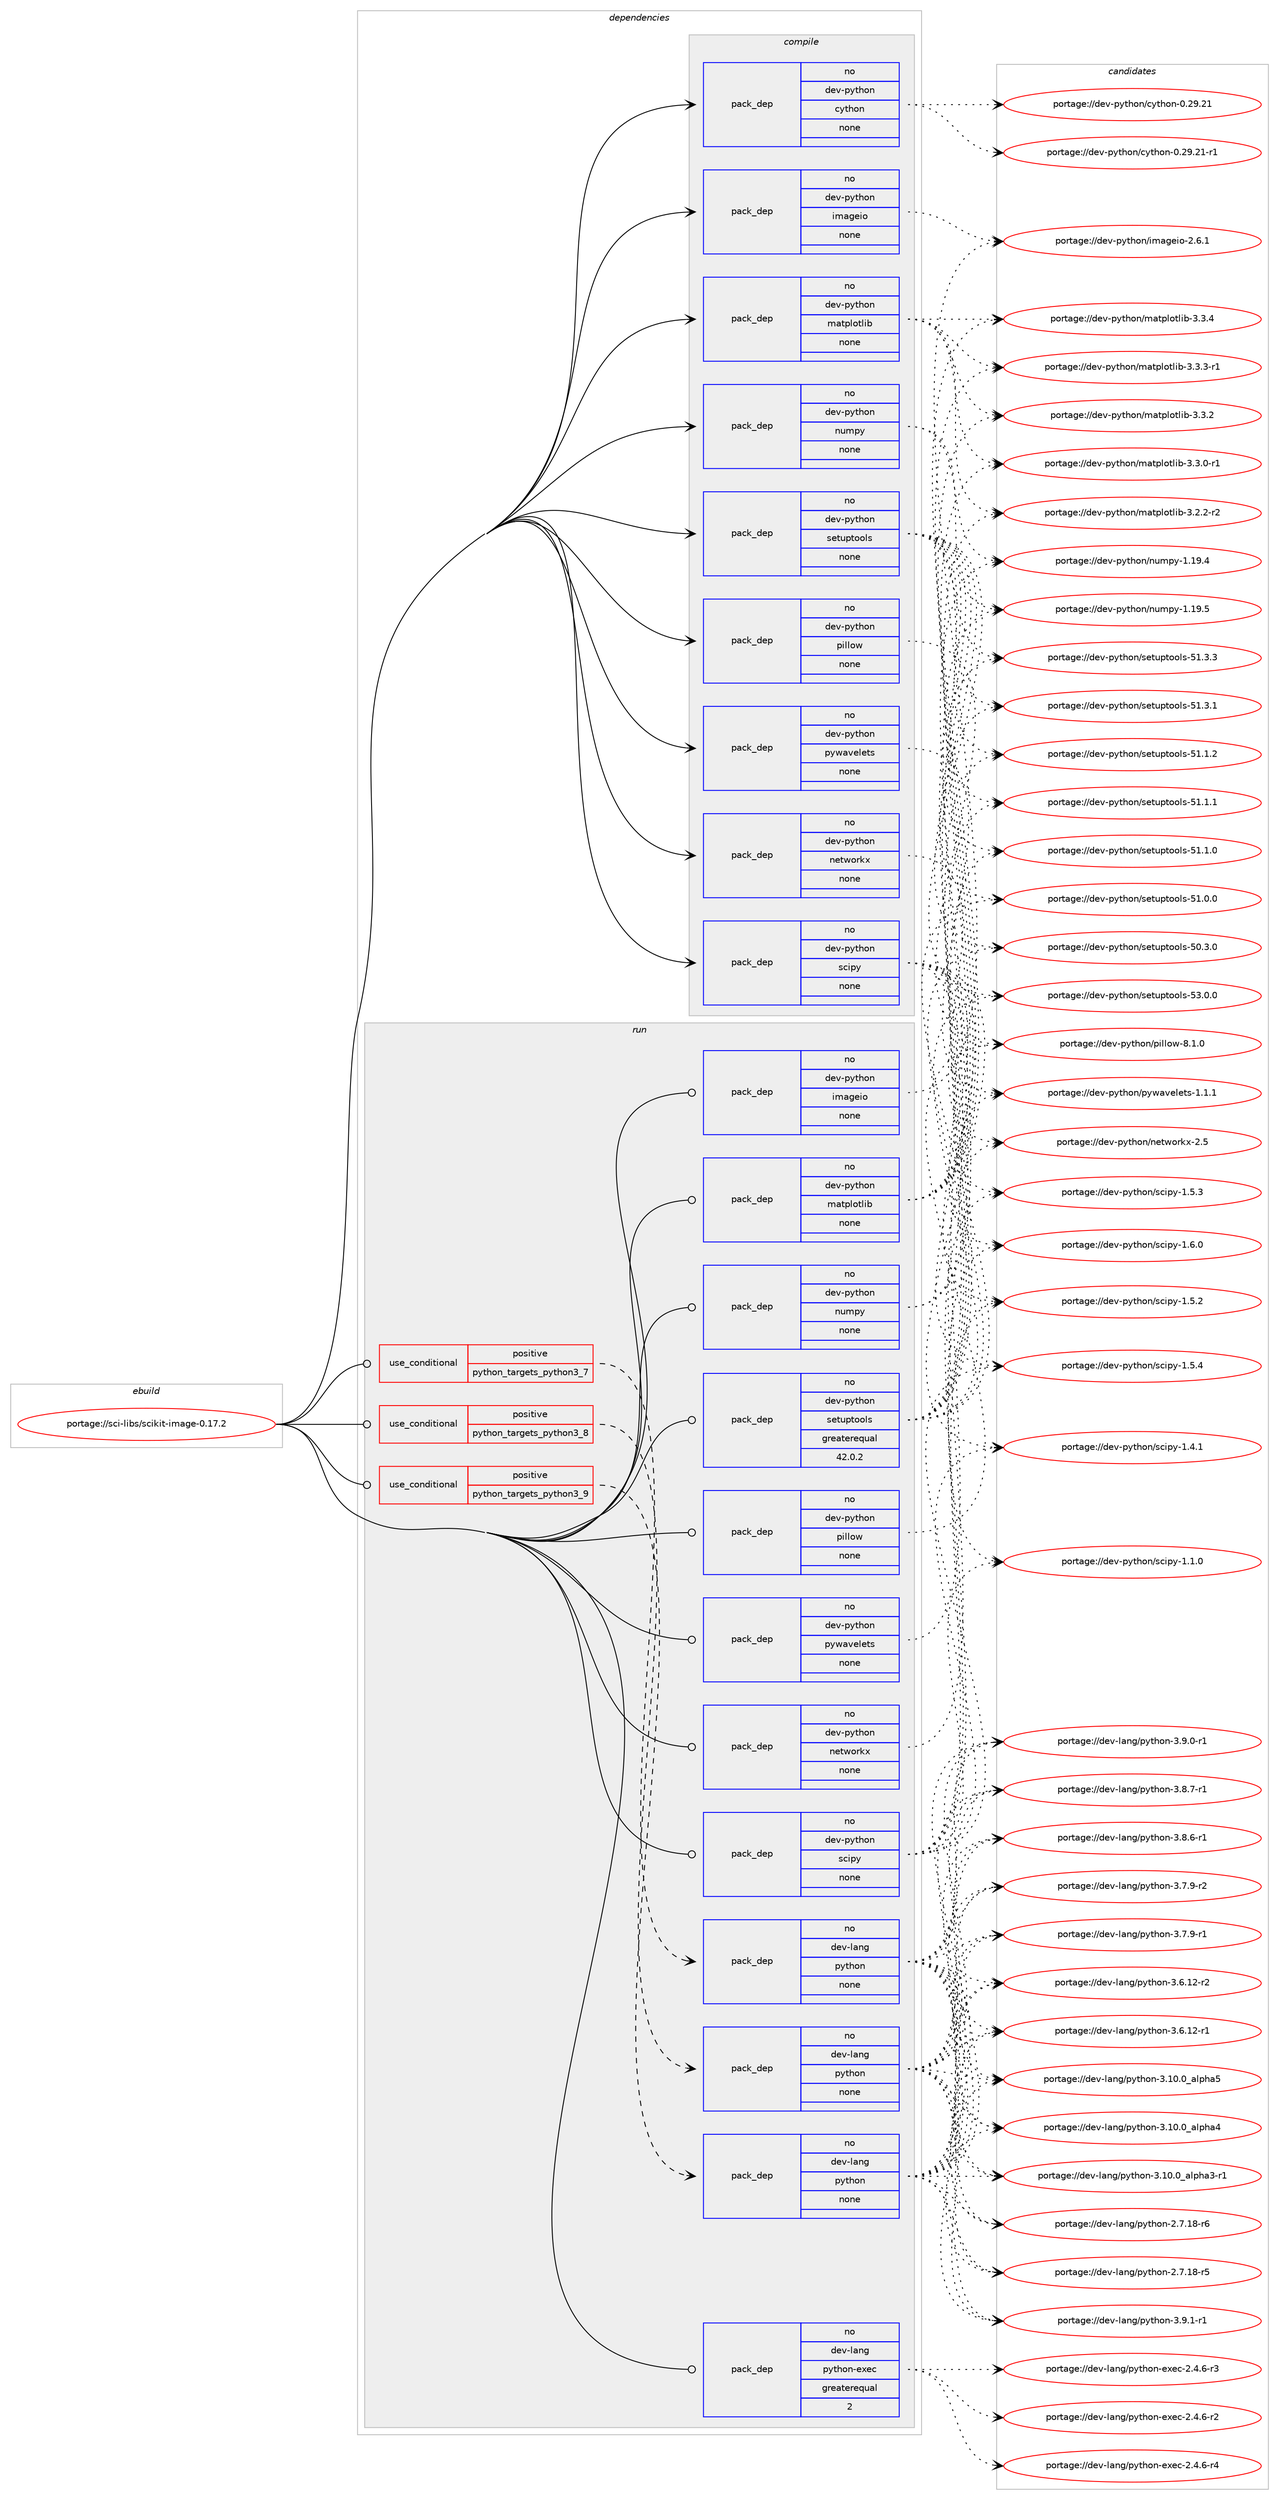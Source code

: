 digraph prolog {

# *************
# Graph options
# *************

newrank=true;
concentrate=true;
compound=true;
graph [rankdir=LR,fontname=Helvetica,fontsize=10,ranksep=1.5];#, ranksep=2.5, nodesep=0.2];
edge  [arrowhead=vee];
node  [fontname=Helvetica,fontsize=10];

# **********
# The ebuild
# **********

subgraph cluster_leftcol {
color=gray;
rank=same;
label=<<i>ebuild</i>>;
id [label="portage://sci-libs/scikit-image-0.17.2", color=red, width=4, href="../sci-libs/scikit-image-0.17.2.svg"];
}

# ****************
# The dependencies
# ****************

subgraph cluster_midcol {
color=gray;
label=<<i>dependencies</i>>;
subgraph cluster_compile {
fillcolor="#eeeeee";
style=filled;
label=<<i>compile</i>>;
subgraph pack11317 {
dependency16457 [label=<<TABLE BORDER="0" CELLBORDER="1" CELLSPACING="0" CELLPADDING="4" WIDTH="220"><TR><TD ROWSPAN="6" CELLPADDING="30">pack_dep</TD></TR><TR><TD WIDTH="110">no</TD></TR><TR><TD>dev-python</TD></TR><TR><TD>cython</TD></TR><TR><TD>none</TD></TR><TR><TD></TD></TR></TABLE>>, shape=none, color=blue];
}
id:e -> dependency16457:w [weight=20,style="solid",arrowhead="vee"];
subgraph pack11318 {
dependency16458 [label=<<TABLE BORDER="0" CELLBORDER="1" CELLSPACING="0" CELLPADDING="4" WIDTH="220"><TR><TD ROWSPAN="6" CELLPADDING="30">pack_dep</TD></TR><TR><TD WIDTH="110">no</TD></TR><TR><TD>dev-python</TD></TR><TR><TD>imageio</TD></TR><TR><TD>none</TD></TR><TR><TD></TD></TR></TABLE>>, shape=none, color=blue];
}
id:e -> dependency16458:w [weight=20,style="solid",arrowhead="vee"];
subgraph pack11319 {
dependency16459 [label=<<TABLE BORDER="0" CELLBORDER="1" CELLSPACING="0" CELLPADDING="4" WIDTH="220"><TR><TD ROWSPAN="6" CELLPADDING="30">pack_dep</TD></TR><TR><TD WIDTH="110">no</TD></TR><TR><TD>dev-python</TD></TR><TR><TD>matplotlib</TD></TR><TR><TD>none</TD></TR><TR><TD></TD></TR></TABLE>>, shape=none, color=blue];
}
id:e -> dependency16459:w [weight=20,style="solid",arrowhead="vee"];
subgraph pack11320 {
dependency16460 [label=<<TABLE BORDER="0" CELLBORDER="1" CELLSPACING="0" CELLPADDING="4" WIDTH="220"><TR><TD ROWSPAN="6" CELLPADDING="30">pack_dep</TD></TR><TR><TD WIDTH="110">no</TD></TR><TR><TD>dev-python</TD></TR><TR><TD>networkx</TD></TR><TR><TD>none</TD></TR><TR><TD></TD></TR></TABLE>>, shape=none, color=blue];
}
id:e -> dependency16460:w [weight=20,style="solid",arrowhead="vee"];
subgraph pack11321 {
dependency16461 [label=<<TABLE BORDER="0" CELLBORDER="1" CELLSPACING="0" CELLPADDING="4" WIDTH="220"><TR><TD ROWSPAN="6" CELLPADDING="30">pack_dep</TD></TR><TR><TD WIDTH="110">no</TD></TR><TR><TD>dev-python</TD></TR><TR><TD>numpy</TD></TR><TR><TD>none</TD></TR><TR><TD></TD></TR></TABLE>>, shape=none, color=blue];
}
id:e -> dependency16461:w [weight=20,style="solid",arrowhead="vee"];
subgraph pack11322 {
dependency16462 [label=<<TABLE BORDER="0" CELLBORDER="1" CELLSPACING="0" CELLPADDING="4" WIDTH="220"><TR><TD ROWSPAN="6" CELLPADDING="30">pack_dep</TD></TR><TR><TD WIDTH="110">no</TD></TR><TR><TD>dev-python</TD></TR><TR><TD>pillow</TD></TR><TR><TD>none</TD></TR><TR><TD></TD></TR></TABLE>>, shape=none, color=blue];
}
id:e -> dependency16462:w [weight=20,style="solid",arrowhead="vee"];
subgraph pack11323 {
dependency16463 [label=<<TABLE BORDER="0" CELLBORDER="1" CELLSPACING="0" CELLPADDING="4" WIDTH="220"><TR><TD ROWSPAN="6" CELLPADDING="30">pack_dep</TD></TR><TR><TD WIDTH="110">no</TD></TR><TR><TD>dev-python</TD></TR><TR><TD>pywavelets</TD></TR><TR><TD>none</TD></TR><TR><TD></TD></TR></TABLE>>, shape=none, color=blue];
}
id:e -> dependency16463:w [weight=20,style="solid",arrowhead="vee"];
subgraph pack11324 {
dependency16464 [label=<<TABLE BORDER="0" CELLBORDER="1" CELLSPACING="0" CELLPADDING="4" WIDTH="220"><TR><TD ROWSPAN="6" CELLPADDING="30">pack_dep</TD></TR><TR><TD WIDTH="110">no</TD></TR><TR><TD>dev-python</TD></TR><TR><TD>scipy</TD></TR><TR><TD>none</TD></TR><TR><TD></TD></TR></TABLE>>, shape=none, color=blue];
}
id:e -> dependency16464:w [weight=20,style="solid",arrowhead="vee"];
subgraph pack11325 {
dependency16465 [label=<<TABLE BORDER="0" CELLBORDER="1" CELLSPACING="0" CELLPADDING="4" WIDTH="220"><TR><TD ROWSPAN="6" CELLPADDING="30">pack_dep</TD></TR><TR><TD WIDTH="110">no</TD></TR><TR><TD>dev-python</TD></TR><TR><TD>setuptools</TD></TR><TR><TD>none</TD></TR><TR><TD></TD></TR></TABLE>>, shape=none, color=blue];
}
id:e -> dependency16465:w [weight=20,style="solid",arrowhead="vee"];
}
subgraph cluster_compileandrun {
fillcolor="#eeeeee";
style=filled;
label=<<i>compile and run</i>>;
}
subgraph cluster_run {
fillcolor="#eeeeee";
style=filled;
label=<<i>run</i>>;
subgraph cond5007 {
dependency16466 [label=<<TABLE BORDER="0" CELLBORDER="1" CELLSPACING="0" CELLPADDING="4"><TR><TD ROWSPAN="3" CELLPADDING="10">use_conditional</TD></TR><TR><TD>positive</TD></TR><TR><TD>python_targets_python3_7</TD></TR></TABLE>>, shape=none, color=red];
subgraph pack11326 {
dependency16467 [label=<<TABLE BORDER="0" CELLBORDER="1" CELLSPACING="0" CELLPADDING="4" WIDTH="220"><TR><TD ROWSPAN="6" CELLPADDING="30">pack_dep</TD></TR><TR><TD WIDTH="110">no</TD></TR><TR><TD>dev-lang</TD></TR><TR><TD>python</TD></TR><TR><TD>none</TD></TR><TR><TD></TD></TR></TABLE>>, shape=none, color=blue];
}
dependency16466:e -> dependency16467:w [weight=20,style="dashed",arrowhead="vee"];
}
id:e -> dependency16466:w [weight=20,style="solid",arrowhead="odot"];
subgraph cond5008 {
dependency16468 [label=<<TABLE BORDER="0" CELLBORDER="1" CELLSPACING="0" CELLPADDING="4"><TR><TD ROWSPAN="3" CELLPADDING="10">use_conditional</TD></TR><TR><TD>positive</TD></TR><TR><TD>python_targets_python3_8</TD></TR></TABLE>>, shape=none, color=red];
subgraph pack11327 {
dependency16469 [label=<<TABLE BORDER="0" CELLBORDER="1" CELLSPACING="0" CELLPADDING="4" WIDTH="220"><TR><TD ROWSPAN="6" CELLPADDING="30">pack_dep</TD></TR><TR><TD WIDTH="110">no</TD></TR><TR><TD>dev-lang</TD></TR><TR><TD>python</TD></TR><TR><TD>none</TD></TR><TR><TD></TD></TR></TABLE>>, shape=none, color=blue];
}
dependency16468:e -> dependency16469:w [weight=20,style="dashed",arrowhead="vee"];
}
id:e -> dependency16468:w [weight=20,style="solid",arrowhead="odot"];
subgraph cond5009 {
dependency16470 [label=<<TABLE BORDER="0" CELLBORDER="1" CELLSPACING="0" CELLPADDING="4"><TR><TD ROWSPAN="3" CELLPADDING="10">use_conditional</TD></TR><TR><TD>positive</TD></TR><TR><TD>python_targets_python3_9</TD></TR></TABLE>>, shape=none, color=red];
subgraph pack11328 {
dependency16471 [label=<<TABLE BORDER="0" CELLBORDER="1" CELLSPACING="0" CELLPADDING="4" WIDTH="220"><TR><TD ROWSPAN="6" CELLPADDING="30">pack_dep</TD></TR><TR><TD WIDTH="110">no</TD></TR><TR><TD>dev-lang</TD></TR><TR><TD>python</TD></TR><TR><TD>none</TD></TR><TR><TD></TD></TR></TABLE>>, shape=none, color=blue];
}
dependency16470:e -> dependency16471:w [weight=20,style="dashed",arrowhead="vee"];
}
id:e -> dependency16470:w [weight=20,style="solid",arrowhead="odot"];
subgraph pack11329 {
dependency16472 [label=<<TABLE BORDER="0" CELLBORDER="1" CELLSPACING="0" CELLPADDING="4" WIDTH="220"><TR><TD ROWSPAN="6" CELLPADDING="30">pack_dep</TD></TR><TR><TD WIDTH="110">no</TD></TR><TR><TD>dev-lang</TD></TR><TR><TD>python-exec</TD></TR><TR><TD>greaterequal</TD></TR><TR><TD>2</TD></TR></TABLE>>, shape=none, color=blue];
}
id:e -> dependency16472:w [weight=20,style="solid",arrowhead="odot"];
subgraph pack11330 {
dependency16473 [label=<<TABLE BORDER="0" CELLBORDER="1" CELLSPACING="0" CELLPADDING="4" WIDTH="220"><TR><TD ROWSPAN="6" CELLPADDING="30">pack_dep</TD></TR><TR><TD WIDTH="110">no</TD></TR><TR><TD>dev-python</TD></TR><TR><TD>imageio</TD></TR><TR><TD>none</TD></TR><TR><TD></TD></TR></TABLE>>, shape=none, color=blue];
}
id:e -> dependency16473:w [weight=20,style="solid",arrowhead="odot"];
subgraph pack11331 {
dependency16474 [label=<<TABLE BORDER="0" CELLBORDER="1" CELLSPACING="0" CELLPADDING="4" WIDTH="220"><TR><TD ROWSPAN="6" CELLPADDING="30">pack_dep</TD></TR><TR><TD WIDTH="110">no</TD></TR><TR><TD>dev-python</TD></TR><TR><TD>matplotlib</TD></TR><TR><TD>none</TD></TR><TR><TD></TD></TR></TABLE>>, shape=none, color=blue];
}
id:e -> dependency16474:w [weight=20,style="solid",arrowhead="odot"];
subgraph pack11332 {
dependency16475 [label=<<TABLE BORDER="0" CELLBORDER="1" CELLSPACING="0" CELLPADDING="4" WIDTH="220"><TR><TD ROWSPAN="6" CELLPADDING="30">pack_dep</TD></TR><TR><TD WIDTH="110">no</TD></TR><TR><TD>dev-python</TD></TR><TR><TD>networkx</TD></TR><TR><TD>none</TD></TR><TR><TD></TD></TR></TABLE>>, shape=none, color=blue];
}
id:e -> dependency16475:w [weight=20,style="solid",arrowhead="odot"];
subgraph pack11333 {
dependency16476 [label=<<TABLE BORDER="0" CELLBORDER="1" CELLSPACING="0" CELLPADDING="4" WIDTH="220"><TR><TD ROWSPAN="6" CELLPADDING="30">pack_dep</TD></TR><TR><TD WIDTH="110">no</TD></TR><TR><TD>dev-python</TD></TR><TR><TD>numpy</TD></TR><TR><TD>none</TD></TR><TR><TD></TD></TR></TABLE>>, shape=none, color=blue];
}
id:e -> dependency16476:w [weight=20,style="solid",arrowhead="odot"];
subgraph pack11334 {
dependency16477 [label=<<TABLE BORDER="0" CELLBORDER="1" CELLSPACING="0" CELLPADDING="4" WIDTH="220"><TR><TD ROWSPAN="6" CELLPADDING="30">pack_dep</TD></TR><TR><TD WIDTH="110">no</TD></TR><TR><TD>dev-python</TD></TR><TR><TD>pillow</TD></TR><TR><TD>none</TD></TR><TR><TD></TD></TR></TABLE>>, shape=none, color=blue];
}
id:e -> dependency16477:w [weight=20,style="solid",arrowhead="odot"];
subgraph pack11335 {
dependency16478 [label=<<TABLE BORDER="0" CELLBORDER="1" CELLSPACING="0" CELLPADDING="4" WIDTH="220"><TR><TD ROWSPAN="6" CELLPADDING="30">pack_dep</TD></TR><TR><TD WIDTH="110">no</TD></TR><TR><TD>dev-python</TD></TR><TR><TD>pywavelets</TD></TR><TR><TD>none</TD></TR><TR><TD></TD></TR></TABLE>>, shape=none, color=blue];
}
id:e -> dependency16478:w [weight=20,style="solid",arrowhead="odot"];
subgraph pack11336 {
dependency16479 [label=<<TABLE BORDER="0" CELLBORDER="1" CELLSPACING="0" CELLPADDING="4" WIDTH="220"><TR><TD ROWSPAN="6" CELLPADDING="30">pack_dep</TD></TR><TR><TD WIDTH="110">no</TD></TR><TR><TD>dev-python</TD></TR><TR><TD>scipy</TD></TR><TR><TD>none</TD></TR><TR><TD></TD></TR></TABLE>>, shape=none, color=blue];
}
id:e -> dependency16479:w [weight=20,style="solid",arrowhead="odot"];
subgraph pack11337 {
dependency16480 [label=<<TABLE BORDER="0" CELLBORDER="1" CELLSPACING="0" CELLPADDING="4" WIDTH="220"><TR><TD ROWSPAN="6" CELLPADDING="30">pack_dep</TD></TR><TR><TD WIDTH="110">no</TD></TR><TR><TD>dev-python</TD></TR><TR><TD>setuptools</TD></TR><TR><TD>greaterequal</TD></TR><TR><TD>42.0.2</TD></TR></TABLE>>, shape=none, color=blue];
}
id:e -> dependency16480:w [weight=20,style="solid",arrowhead="odot"];
}
}

# **************
# The candidates
# **************

subgraph cluster_choices {
rank=same;
color=gray;
label=<<i>candidates</i>>;

subgraph choice11317 {
color=black;
nodesep=1;
choice10010111845112121116104111110479912111610411111045484650574650494511449 [label="portage://dev-python/cython-0.29.21-r1", color=red, width=4,href="../dev-python/cython-0.29.21-r1.svg"];
choice1001011184511212111610411111047991211161041111104548465057465049 [label="portage://dev-python/cython-0.29.21", color=red, width=4,href="../dev-python/cython-0.29.21.svg"];
dependency16457:e -> choice10010111845112121116104111110479912111610411111045484650574650494511449:w [style=dotted,weight="100"];
dependency16457:e -> choice1001011184511212111610411111047991211161041111104548465057465049:w [style=dotted,weight="100"];
}
subgraph choice11318 {
color=black;
nodesep=1;
choice100101118451121211161041111104710510997103101105111455046544649 [label="portage://dev-python/imageio-2.6.1", color=red, width=4,href="../dev-python/imageio-2.6.1.svg"];
dependency16458:e -> choice100101118451121211161041111104710510997103101105111455046544649:w [style=dotted,weight="100"];
}
subgraph choice11319 {
color=black;
nodesep=1;
choice10010111845112121116104111110471099711611210811111610810598455146514652 [label="portage://dev-python/matplotlib-3.3.4", color=red, width=4,href="../dev-python/matplotlib-3.3.4.svg"];
choice100101118451121211161041111104710997116112108111116108105984551465146514511449 [label="portage://dev-python/matplotlib-3.3.3-r1", color=red, width=4,href="../dev-python/matplotlib-3.3.3-r1.svg"];
choice10010111845112121116104111110471099711611210811111610810598455146514650 [label="portage://dev-python/matplotlib-3.3.2", color=red, width=4,href="../dev-python/matplotlib-3.3.2.svg"];
choice100101118451121211161041111104710997116112108111116108105984551465146484511449 [label="portage://dev-python/matplotlib-3.3.0-r1", color=red, width=4,href="../dev-python/matplotlib-3.3.0-r1.svg"];
choice100101118451121211161041111104710997116112108111116108105984551465046504511450 [label="portage://dev-python/matplotlib-3.2.2-r2", color=red, width=4,href="../dev-python/matplotlib-3.2.2-r2.svg"];
dependency16459:e -> choice10010111845112121116104111110471099711611210811111610810598455146514652:w [style=dotted,weight="100"];
dependency16459:e -> choice100101118451121211161041111104710997116112108111116108105984551465146514511449:w [style=dotted,weight="100"];
dependency16459:e -> choice10010111845112121116104111110471099711611210811111610810598455146514650:w [style=dotted,weight="100"];
dependency16459:e -> choice100101118451121211161041111104710997116112108111116108105984551465146484511449:w [style=dotted,weight="100"];
dependency16459:e -> choice100101118451121211161041111104710997116112108111116108105984551465046504511450:w [style=dotted,weight="100"];
}
subgraph choice11320 {
color=black;
nodesep=1;
choice100101118451121211161041111104711010111611911111410712045504653 [label="portage://dev-python/networkx-2.5", color=red, width=4,href="../dev-python/networkx-2.5.svg"];
dependency16460:e -> choice100101118451121211161041111104711010111611911111410712045504653:w [style=dotted,weight="100"];
}
subgraph choice11321 {
color=black;
nodesep=1;
choice100101118451121211161041111104711011710911212145494649574653 [label="portage://dev-python/numpy-1.19.5", color=red, width=4,href="../dev-python/numpy-1.19.5.svg"];
choice100101118451121211161041111104711011710911212145494649574652 [label="portage://dev-python/numpy-1.19.4", color=red, width=4,href="../dev-python/numpy-1.19.4.svg"];
dependency16461:e -> choice100101118451121211161041111104711011710911212145494649574653:w [style=dotted,weight="100"];
dependency16461:e -> choice100101118451121211161041111104711011710911212145494649574652:w [style=dotted,weight="100"];
}
subgraph choice11322 {
color=black;
nodesep=1;
choice1001011184511212111610411111047112105108108111119455646494648 [label="portage://dev-python/pillow-8.1.0", color=red, width=4,href="../dev-python/pillow-8.1.0.svg"];
dependency16462:e -> choice1001011184511212111610411111047112105108108111119455646494648:w [style=dotted,weight="100"];
}
subgraph choice11323 {
color=black;
nodesep=1;
choice100101118451121211161041111104711212111997118101108101116115454946494649 [label="portage://dev-python/pywavelets-1.1.1", color=red, width=4,href="../dev-python/pywavelets-1.1.1.svg"];
dependency16463:e -> choice100101118451121211161041111104711212111997118101108101116115454946494649:w [style=dotted,weight="100"];
}
subgraph choice11324 {
color=black;
nodesep=1;
choice100101118451121211161041111104711599105112121454946544648 [label="portage://dev-python/scipy-1.6.0", color=red, width=4,href="../dev-python/scipy-1.6.0.svg"];
choice100101118451121211161041111104711599105112121454946534652 [label="portage://dev-python/scipy-1.5.4", color=red, width=4,href="../dev-python/scipy-1.5.4.svg"];
choice100101118451121211161041111104711599105112121454946534651 [label="portage://dev-python/scipy-1.5.3", color=red, width=4,href="../dev-python/scipy-1.5.3.svg"];
choice100101118451121211161041111104711599105112121454946534650 [label="portage://dev-python/scipy-1.5.2", color=red, width=4,href="../dev-python/scipy-1.5.2.svg"];
choice100101118451121211161041111104711599105112121454946524649 [label="portage://dev-python/scipy-1.4.1", color=red, width=4,href="../dev-python/scipy-1.4.1.svg"];
choice100101118451121211161041111104711599105112121454946494648 [label="portage://dev-python/scipy-1.1.0", color=red, width=4,href="../dev-python/scipy-1.1.0.svg"];
dependency16464:e -> choice100101118451121211161041111104711599105112121454946544648:w [style=dotted,weight="100"];
dependency16464:e -> choice100101118451121211161041111104711599105112121454946534652:w [style=dotted,weight="100"];
dependency16464:e -> choice100101118451121211161041111104711599105112121454946534651:w [style=dotted,weight="100"];
dependency16464:e -> choice100101118451121211161041111104711599105112121454946534650:w [style=dotted,weight="100"];
dependency16464:e -> choice100101118451121211161041111104711599105112121454946524649:w [style=dotted,weight="100"];
dependency16464:e -> choice100101118451121211161041111104711599105112121454946494648:w [style=dotted,weight="100"];
}
subgraph choice11325 {
color=black;
nodesep=1;
choice100101118451121211161041111104711510111611711211611111110811545535146484648 [label="portage://dev-python/setuptools-53.0.0", color=red, width=4,href="../dev-python/setuptools-53.0.0.svg"];
choice100101118451121211161041111104711510111611711211611111110811545534946514651 [label="portage://dev-python/setuptools-51.3.3", color=red, width=4,href="../dev-python/setuptools-51.3.3.svg"];
choice100101118451121211161041111104711510111611711211611111110811545534946514649 [label="portage://dev-python/setuptools-51.3.1", color=red, width=4,href="../dev-python/setuptools-51.3.1.svg"];
choice100101118451121211161041111104711510111611711211611111110811545534946494650 [label="portage://dev-python/setuptools-51.1.2", color=red, width=4,href="../dev-python/setuptools-51.1.2.svg"];
choice100101118451121211161041111104711510111611711211611111110811545534946494649 [label="portage://dev-python/setuptools-51.1.1", color=red, width=4,href="../dev-python/setuptools-51.1.1.svg"];
choice100101118451121211161041111104711510111611711211611111110811545534946494648 [label="portage://dev-python/setuptools-51.1.0", color=red, width=4,href="../dev-python/setuptools-51.1.0.svg"];
choice100101118451121211161041111104711510111611711211611111110811545534946484648 [label="portage://dev-python/setuptools-51.0.0", color=red, width=4,href="../dev-python/setuptools-51.0.0.svg"];
choice100101118451121211161041111104711510111611711211611111110811545534846514648 [label="portage://dev-python/setuptools-50.3.0", color=red, width=4,href="../dev-python/setuptools-50.3.0.svg"];
dependency16465:e -> choice100101118451121211161041111104711510111611711211611111110811545535146484648:w [style=dotted,weight="100"];
dependency16465:e -> choice100101118451121211161041111104711510111611711211611111110811545534946514651:w [style=dotted,weight="100"];
dependency16465:e -> choice100101118451121211161041111104711510111611711211611111110811545534946514649:w [style=dotted,weight="100"];
dependency16465:e -> choice100101118451121211161041111104711510111611711211611111110811545534946494650:w [style=dotted,weight="100"];
dependency16465:e -> choice100101118451121211161041111104711510111611711211611111110811545534946494649:w [style=dotted,weight="100"];
dependency16465:e -> choice100101118451121211161041111104711510111611711211611111110811545534946494648:w [style=dotted,weight="100"];
dependency16465:e -> choice100101118451121211161041111104711510111611711211611111110811545534946484648:w [style=dotted,weight="100"];
dependency16465:e -> choice100101118451121211161041111104711510111611711211611111110811545534846514648:w [style=dotted,weight="100"];
}
subgraph choice11326 {
color=black;
nodesep=1;
choice1001011184510897110103471121211161041111104551465746494511449 [label="portage://dev-lang/python-3.9.1-r1", color=red, width=4,href="../dev-lang/python-3.9.1-r1.svg"];
choice1001011184510897110103471121211161041111104551465746484511449 [label="portage://dev-lang/python-3.9.0-r1", color=red, width=4,href="../dev-lang/python-3.9.0-r1.svg"];
choice1001011184510897110103471121211161041111104551465646554511449 [label="portage://dev-lang/python-3.8.7-r1", color=red, width=4,href="../dev-lang/python-3.8.7-r1.svg"];
choice1001011184510897110103471121211161041111104551465646544511449 [label="portage://dev-lang/python-3.8.6-r1", color=red, width=4,href="../dev-lang/python-3.8.6-r1.svg"];
choice1001011184510897110103471121211161041111104551465546574511450 [label="portage://dev-lang/python-3.7.9-r2", color=red, width=4,href="../dev-lang/python-3.7.9-r2.svg"];
choice1001011184510897110103471121211161041111104551465546574511449 [label="portage://dev-lang/python-3.7.9-r1", color=red, width=4,href="../dev-lang/python-3.7.9-r1.svg"];
choice100101118451089711010347112121116104111110455146544649504511450 [label="portage://dev-lang/python-3.6.12-r2", color=red, width=4,href="../dev-lang/python-3.6.12-r2.svg"];
choice100101118451089711010347112121116104111110455146544649504511449 [label="portage://dev-lang/python-3.6.12-r1", color=red, width=4,href="../dev-lang/python-3.6.12-r1.svg"];
choice1001011184510897110103471121211161041111104551464948464895971081121049753 [label="portage://dev-lang/python-3.10.0_alpha5", color=red, width=4,href="../dev-lang/python-3.10.0_alpha5.svg"];
choice1001011184510897110103471121211161041111104551464948464895971081121049752 [label="portage://dev-lang/python-3.10.0_alpha4", color=red, width=4,href="../dev-lang/python-3.10.0_alpha4.svg"];
choice10010111845108971101034711212111610411111045514649484648959710811210497514511449 [label="portage://dev-lang/python-3.10.0_alpha3-r1", color=red, width=4,href="../dev-lang/python-3.10.0_alpha3-r1.svg"];
choice100101118451089711010347112121116104111110455046554649564511454 [label="portage://dev-lang/python-2.7.18-r6", color=red, width=4,href="../dev-lang/python-2.7.18-r6.svg"];
choice100101118451089711010347112121116104111110455046554649564511453 [label="portage://dev-lang/python-2.7.18-r5", color=red, width=4,href="../dev-lang/python-2.7.18-r5.svg"];
dependency16467:e -> choice1001011184510897110103471121211161041111104551465746494511449:w [style=dotted,weight="100"];
dependency16467:e -> choice1001011184510897110103471121211161041111104551465746484511449:w [style=dotted,weight="100"];
dependency16467:e -> choice1001011184510897110103471121211161041111104551465646554511449:w [style=dotted,weight="100"];
dependency16467:e -> choice1001011184510897110103471121211161041111104551465646544511449:w [style=dotted,weight="100"];
dependency16467:e -> choice1001011184510897110103471121211161041111104551465546574511450:w [style=dotted,weight="100"];
dependency16467:e -> choice1001011184510897110103471121211161041111104551465546574511449:w [style=dotted,weight="100"];
dependency16467:e -> choice100101118451089711010347112121116104111110455146544649504511450:w [style=dotted,weight="100"];
dependency16467:e -> choice100101118451089711010347112121116104111110455146544649504511449:w [style=dotted,weight="100"];
dependency16467:e -> choice1001011184510897110103471121211161041111104551464948464895971081121049753:w [style=dotted,weight="100"];
dependency16467:e -> choice1001011184510897110103471121211161041111104551464948464895971081121049752:w [style=dotted,weight="100"];
dependency16467:e -> choice10010111845108971101034711212111610411111045514649484648959710811210497514511449:w [style=dotted,weight="100"];
dependency16467:e -> choice100101118451089711010347112121116104111110455046554649564511454:w [style=dotted,weight="100"];
dependency16467:e -> choice100101118451089711010347112121116104111110455046554649564511453:w [style=dotted,weight="100"];
}
subgraph choice11327 {
color=black;
nodesep=1;
choice1001011184510897110103471121211161041111104551465746494511449 [label="portage://dev-lang/python-3.9.1-r1", color=red, width=4,href="../dev-lang/python-3.9.1-r1.svg"];
choice1001011184510897110103471121211161041111104551465746484511449 [label="portage://dev-lang/python-3.9.0-r1", color=red, width=4,href="../dev-lang/python-3.9.0-r1.svg"];
choice1001011184510897110103471121211161041111104551465646554511449 [label="portage://dev-lang/python-3.8.7-r1", color=red, width=4,href="../dev-lang/python-3.8.7-r1.svg"];
choice1001011184510897110103471121211161041111104551465646544511449 [label="portage://dev-lang/python-3.8.6-r1", color=red, width=4,href="../dev-lang/python-3.8.6-r1.svg"];
choice1001011184510897110103471121211161041111104551465546574511450 [label="portage://dev-lang/python-3.7.9-r2", color=red, width=4,href="../dev-lang/python-3.7.9-r2.svg"];
choice1001011184510897110103471121211161041111104551465546574511449 [label="portage://dev-lang/python-3.7.9-r1", color=red, width=4,href="../dev-lang/python-3.7.9-r1.svg"];
choice100101118451089711010347112121116104111110455146544649504511450 [label="portage://dev-lang/python-3.6.12-r2", color=red, width=4,href="../dev-lang/python-3.6.12-r2.svg"];
choice100101118451089711010347112121116104111110455146544649504511449 [label="portage://dev-lang/python-3.6.12-r1", color=red, width=4,href="../dev-lang/python-3.6.12-r1.svg"];
choice1001011184510897110103471121211161041111104551464948464895971081121049753 [label="portage://dev-lang/python-3.10.0_alpha5", color=red, width=4,href="../dev-lang/python-3.10.0_alpha5.svg"];
choice1001011184510897110103471121211161041111104551464948464895971081121049752 [label="portage://dev-lang/python-3.10.0_alpha4", color=red, width=4,href="../dev-lang/python-3.10.0_alpha4.svg"];
choice10010111845108971101034711212111610411111045514649484648959710811210497514511449 [label="portage://dev-lang/python-3.10.0_alpha3-r1", color=red, width=4,href="../dev-lang/python-3.10.0_alpha3-r1.svg"];
choice100101118451089711010347112121116104111110455046554649564511454 [label="portage://dev-lang/python-2.7.18-r6", color=red, width=4,href="../dev-lang/python-2.7.18-r6.svg"];
choice100101118451089711010347112121116104111110455046554649564511453 [label="portage://dev-lang/python-2.7.18-r5", color=red, width=4,href="../dev-lang/python-2.7.18-r5.svg"];
dependency16469:e -> choice1001011184510897110103471121211161041111104551465746494511449:w [style=dotted,weight="100"];
dependency16469:e -> choice1001011184510897110103471121211161041111104551465746484511449:w [style=dotted,weight="100"];
dependency16469:e -> choice1001011184510897110103471121211161041111104551465646554511449:w [style=dotted,weight="100"];
dependency16469:e -> choice1001011184510897110103471121211161041111104551465646544511449:w [style=dotted,weight="100"];
dependency16469:e -> choice1001011184510897110103471121211161041111104551465546574511450:w [style=dotted,weight="100"];
dependency16469:e -> choice1001011184510897110103471121211161041111104551465546574511449:w [style=dotted,weight="100"];
dependency16469:e -> choice100101118451089711010347112121116104111110455146544649504511450:w [style=dotted,weight="100"];
dependency16469:e -> choice100101118451089711010347112121116104111110455146544649504511449:w [style=dotted,weight="100"];
dependency16469:e -> choice1001011184510897110103471121211161041111104551464948464895971081121049753:w [style=dotted,weight="100"];
dependency16469:e -> choice1001011184510897110103471121211161041111104551464948464895971081121049752:w [style=dotted,weight="100"];
dependency16469:e -> choice10010111845108971101034711212111610411111045514649484648959710811210497514511449:w [style=dotted,weight="100"];
dependency16469:e -> choice100101118451089711010347112121116104111110455046554649564511454:w [style=dotted,weight="100"];
dependency16469:e -> choice100101118451089711010347112121116104111110455046554649564511453:w [style=dotted,weight="100"];
}
subgraph choice11328 {
color=black;
nodesep=1;
choice1001011184510897110103471121211161041111104551465746494511449 [label="portage://dev-lang/python-3.9.1-r1", color=red, width=4,href="../dev-lang/python-3.9.1-r1.svg"];
choice1001011184510897110103471121211161041111104551465746484511449 [label="portage://dev-lang/python-3.9.0-r1", color=red, width=4,href="../dev-lang/python-3.9.0-r1.svg"];
choice1001011184510897110103471121211161041111104551465646554511449 [label="portage://dev-lang/python-3.8.7-r1", color=red, width=4,href="../dev-lang/python-3.8.7-r1.svg"];
choice1001011184510897110103471121211161041111104551465646544511449 [label="portage://dev-lang/python-3.8.6-r1", color=red, width=4,href="../dev-lang/python-3.8.6-r1.svg"];
choice1001011184510897110103471121211161041111104551465546574511450 [label="portage://dev-lang/python-3.7.9-r2", color=red, width=4,href="../dev-lang/python-3.7.9-r2.svg"];
choice1001011184510897110103471121211161041111104551465546574511449 [label="portage://dev-lang/python-3.7.9-r1", color=red, width=4,href="../dev-lang/python-3.7.9-r1.svg"];
choice100101118451089711010347112121116104111110455146544649504511450 [label="portage://dev-lang/python-3.6.12-r2", color=red, width=4,href="../dev-lang/python-3.6.12-r2.svg"];
choice100101118451089711010347112121116104111110455146544649504511449 [label="portage://dev-lang/python-3.6.12-r1", color=red, width=4,href="../dev-lang/python-3.6.12-r1.svg"];
choice1001011184510897110103471121211161041111104551464948464895971081121049753 [label="portage://dev-lang/python-3.10.0_alpha5", color=red, width=4,href="../dev-lang/python-3.10.0_alpha5.svg"];
choice1001011184510897110103471121211161041111104551464948464895971081121049752 [label="portage://dev-lang/python-3.10.0_alpha4", color=red, width=4,href="../dev-lang/python-3.10.0_alpha4.svg"];
choice10010111845108971101034711212111610411111045514649484648959710811210497514511449 [label="portage://dev-lang/python-3.10.0_alpha3-r1", color=red, width=4,href="../dev-lang/python-3.10.0_alpha3-r1.svg"];
choice100101118451089711010347112121116104111110455046554649564511454 [label="portage://dev-lang/python-2.7.18-r6", color=red, width=4,href="../dev-lang/python-2.7.18-r6.svg"];
choice100101118451089711010347112121116104111110455046554649564511453 [label="portage://dev-lang/python-2.7.18-r5", color=red, width=4,href="../dev-lang/python-2.7.18-r5.svg"];
dependency16471:e -> choice1001011184510897110103471121211161041111104551465746494511449:w [style=dotted,weight="100"];
dependency16471:e -> choice1001011184510897110103471121211161041111104551465746484511449:w [style=dotted,weight="100"];
dependency16471:e -> choice1001011184510897110103471121211161041111104551465646554511449:w [style=dotted,weight="100"];
dependency16471:e -> choice1001011184510897110103471121211161041111104551465646544511449:w [style=dotted,weight="100"];
dependency16471:e -> choice1001011184510897110103471121211161041111104551465546574511450:w [style=dotted,weight="100"];
dependency16471:e -> choice1001011184510897110103471121211161041111104551465546574511449:w [style=dotted,weight="100"];
dependency16471:e -> choice100101118451089711010347112121116104111110455146544649504511450:w [style=dotted,weight="100"];
dependency16471:e -> choice100101118451089711010347112121116104111110455146544649504511449:w [style=dotted,weight="100"];
dependency16471:e -> choice1001011184510897110103471121211161041111104551464948464895971081121049753:w [style=dotted,weight="100"];
dependency16471:e -> choice1001011184510897110103471121211161041111104551464948464895971081121049752:w [style=dotted,weight="100"];
dependency16471:e -> choice10010111845108971101034711212111610411111045514649484648959710811210497514511449:w [style=dotted,weight="100"];
dependency16471:e -> choice100101118451089711010347112121116104111110455046554649564511454:w [style=dotted,weight="100"];
dependency16471:e -> choice100101118451089711010347112121116104111110455046554649564511453:w [style=dotted,weight="100"];
}
subgraph choice11329 {
color=black;
nodesep=1;
choice10010111845108971101034711212111610411111045101120101994550465246544511452 [label="portage://dev-lang/python-exec-2.4.6-r4", color=red, width=4,href="../dev-lang/python-exec-2.4.6-r4.svg"];
choice10010111845108971101034711212111610411111045101120101994550465246544511451 [label="portage://dev-lang/python-exec-2.4.6-r3", color=red, width=4,href="../dev-lang/python-exec-2.4.6-r3.svg"];
choice10010111845108971101034711212111610411111045101120101994550465246544511450 [label="portage://dev-lang/python-exec-2.4.6-r2", color=red, width=4,href="../dev-lang/python-exec-2.4.6-r2.svg"];
dependency16472:e -> choice10010111845108971101034711212111610411111045101120101994550465246544511452:w [style=dotted,weight="100"];
dependency16472:e -> choice10010111845108971101034711212111610411111045101120101994550465246544511451:w [style=dotted,weight="100"];
dependency16472:e -> choice10010111845108971101034711212111610411111045101120101994550465246544511450:w [style=dotted,weight="100"];
}
subgraph choice11330 {
color=black;
nodesep=1;
choice100101118451121211161041111104710510997103101105111455046544649 [label="portage://dev-python/imageio-2.6.1", color=red, width=4,href="../dev-python/imageio-2.6.1.svg"];
dependency16473:e -> choice100101118451121211161041111104710510997103101105111455046544649:w [style=dotted,weight="100"];
}
subgraph choice11331 {
color=black;
nodesep=1;
choice10010111845112121116104111110471099711611210811111610810598455146514652 [label="portage://dev-python/matplotlib-3.3.4", color=red, width=4,href="../dev-python/matplotlib-3.3.4.svg"];
choice100101118451121211161041111104710997116112108111116108105984551465146514511449 [label="portage://dev-python/matplotlib-3.3.3-r1", color=red, width=4,href="../dev-python/matplotlib-3.3.3-r1.svg"];
choice10010111845112121116104111110471099711611210811111610810598455146514650 [label="portage://dev-python/matplotlib-3.3.2", color=red, width=4,href="../dev-python/matplotlib-3.3.2.svg"];
choice100101118451121211161041111104710997116112108111116108105984551465146484511449 [label="portage://dev-python/matplotlib-3.3.0-r1", color=red, width=4,href="../dev-python/matplotlib-3.3.0-r1.svg"];
choice100101118451121211161041111104710997116112108111116108105984551465046504511450 [label="portage://dev-python/matplotlib-3.2.2-r2", color=red, width=4,href="../dev-python/matplotlib-3.2.2-r2.svg"];
dependency16474:e -> choice10010111845112121116104111110471099711611210811111610810598455146514652:w [style=dotted,weight="100"];
dependency16474:e -> choice100101118451121211161041111104710997116112108111116108105984551465146514511449:w [style=dotted,weight="100"];
dependency16474:e -> choice10010111845112121116104111110471099711611210811111610810598455146514650:w [style=dotted,weight="100"];
dependency16474:e -> choice100101118451121211161041111104710997116112108111116108105984551465146484511449:w [style=dotted,weight="100"];
dependency16474:e -> choice100101118451121211161041111104710997116112108111116108105984551465046504511450:w [style=dotted,weight="100"];
}
subgraph choice11332 {
color=black;
nodesep=1;
choice100101118451121211161041111104711010111611911111410712045504653 [label="portage://dev-python/networkx-2.5", color=red, width=4,href="../dev-python/networkx-2.5.svg"];
dependency16475:e -> choice100101118451121211161041111104711010111611911111410712045504653:w [style=dotted,weight="100"];
}
subgraph choice11333 {
color=black;
nodesep=1;
choice100101118451121211161041111104711011710911212145494649574653 [label="portage://dev-python/numpy-1.19.5", color=red, width=4,href="../dev-python/numpy-1.19.5.svg"];
choice100101118451121211161041111104711011710911212145494649574652 [label="portage://dev-python/numpy-1.19.4", color=red, width=4,href="../dev-python/numpy-1.19.4.svg"];
dependency16476:e -> choice100101118451121211161041111104711011710911212145494649574653:w [style=dotted,weight="100"];
dependency16476:e -> choice100101118451121211161041111104711011710911212145494649574652:w [style=dotted,weight="100"];
}
subgraph choice11334 {
color=black;
nodesep=1;
choice1001011184511212111610411111047112105108108111119455646494648 [label="portage://dev-python/pillow-8.1.0", color=red, width=4,href="../dev-python/pillow-8.1.0.svg"];
dependency16477:e -> choice1001011184511212111610411111047112105108108111119455646494648:w [style=dotted,weight="100"];
}
subgraph choice11335 {
color=black;
nodesep=1;
choice100101118451121211161041111104711212111997118101108101116115454946494649 [label="portage://dev-python/pywavelets-1.1.1", color=red, width=4,href="../dev-python/pywavelets-1.1.1.svg"];
dependency16478:e -> choice100101118451121211161041111104711212111997118101108101116115454946494649:w [style=dotted,weight="100"];
}
subgraph choice11336 {
color=black;
nodesep=1;
choice100101118451121211161041111104711599105112121454946544648 [label="portage://dev-python/scipy-1.6.0", color=red, width=4,href="../dev-python/scipy-1.6.0.svg"];
choice100101118451121211161041111104711599105112121454946534652 [label="portage://dev-python/scipy-1.5.4", color=red, width=4,href="../dev-python/scipy-1.5.4.svg"];
choice100101118451121211161041111104711599105112121454946534651 [label="portage://dev-python/scipy-1.5.3", color=red, width=4,href="../dev-python/scipy-1.5.3.svg"];
choice100101118451121211161041111104711599105112121454946534650 [label="portage://dev-python/scipy-1.5.2", color=red, width=4,href="../dev-python/scipy-1.5.2.svg"];
choice100101118451121211161041111104711599105112121454946524649 [label="portage://dev-python/scipy-1.4.1", color=red, width=4,href="../dev-python/scipy-1.4.1.svg"];
choice100101118451121211161041111104711599105112121454946494648 [label="portage://dev-python/scipy-1.1.0", color=red, width=4,href="../dev-python/scipy-1.1.0.svg"];
dependency16479:e -> choice100101118451121211161041111104711599105112121454946544648:w [style=dotted,weight="100"];
dependency16479:e -> choice100101118451121211161041111104711599105112121454946534652:w [style=dotted,weight="100"];
dependency16479:e -> choice100101118451121211161041111104711599105112121454946534651:w [style=dotted,weight="100"];
dependency16479:e -> choice100101118451121211161041111104711599105112121454946534650:w [style=dotted,weight="100"];
dependency16479:e -> choice100101118451121211161041111104711599105112121454946524649:w [style=dotted,weight="100"];
dependency16479:e -> choice100101118451121211161041111104711599105112121454946494648:w [style=dotted,weight="100"];
}
subgraph choice11337 {
color=black;
nodesep=1;
choice100101118451121211161041111104711510111611711211611111110811545535146484648 [label="portage://dev-python/setuptools-53.0.0", color=red, width=4,href="../dev-python/setuptools-53.0.0.svg"];
choice100101118451121211161041111104711510111611711211611111110811545534946514651 [label="portage://dev-python/setuptools-51.3.3", color=red, width=4,href="../dev-python/setuptools-51.3.3.svg"];
choice100101118451121211161041111104711510111611711211611111110811545534946514649 [label="portage://dev-python/setuptools-51.3.1", color=red, width=4,href="../dev-python/setuptools-51.3.1.svg"];
choice100101118451121211161041111104711510111611711211611111110811545534946494650 [label="portage://dev-python/setuptools-51.1.2", color=red, width=4,href="../dev-python/setuptools-51.1.2.svg"];
choice100101118451121211161041111104711510111611711211611111110811545534946494649 [label="portage://dev-python/setuptools-51.1.1", color=red, width=4,href="../dev-python/setuptools-51.1.1.svg"];
choice100101118451121211161041111104711510111611711211611111110811545534946494648 [label="portage://dev-python/setuptools-51.1.0", color=red, width=4,href="../dev-python/setuptools-51.1.0.svg"];
choice100101118451121211161041111104711510111611711211611111110811545534946484648 [label="portage://dev-python/setuptools-51.0.0", color=red, width=4,href="../dev-python/setuptools-51.0.0.svg"];
choice100101118451121211161041111104711510111611711211611111110811545534846514648 [label="portage://dev-python/setuptools-50.3.0", color=red, width=4,href="../dev-python/setuptools-50.3.0.svg"];
dependency16480:e -> choice100101118451121211161041111104711510111611711211611111110811545535146484648:w [style=dotted,weight="100"];
dependency16480:e -> choice100101118451121211161041111104711510111611711211611111110811545534946514651:w [style=dotted,weight="100"];
dependency16480:e -> choice100101118451121211161041111104711510111611711211611111110811545534946514649:w [style=dotted,weight="100"];
dependency16480:e -> choice100101118451121211161041111104711510111611711211611111110811545534946494650:w [style=dotted,weight="100"];
dependency16480:e -> choice100101118451121211161041111104711510111611711211611111110811545534946494649:w [style=dotted,weight="100"];
dependency16480:e -> choice100101118451121211161041111104711510111611711211611111110811545534946494648:w [style=dotted,weight="100"];
dependency16480:e -> choice100101118451121211161041111104711510111611711211611111110811545534946484648:w [style=dotted,weight="100"];
dependency16480:e -> choice100101118451121211161041111104711510111611711211611111110811545534846514648:w [style=dotted,weight="100"];
}
}

}
